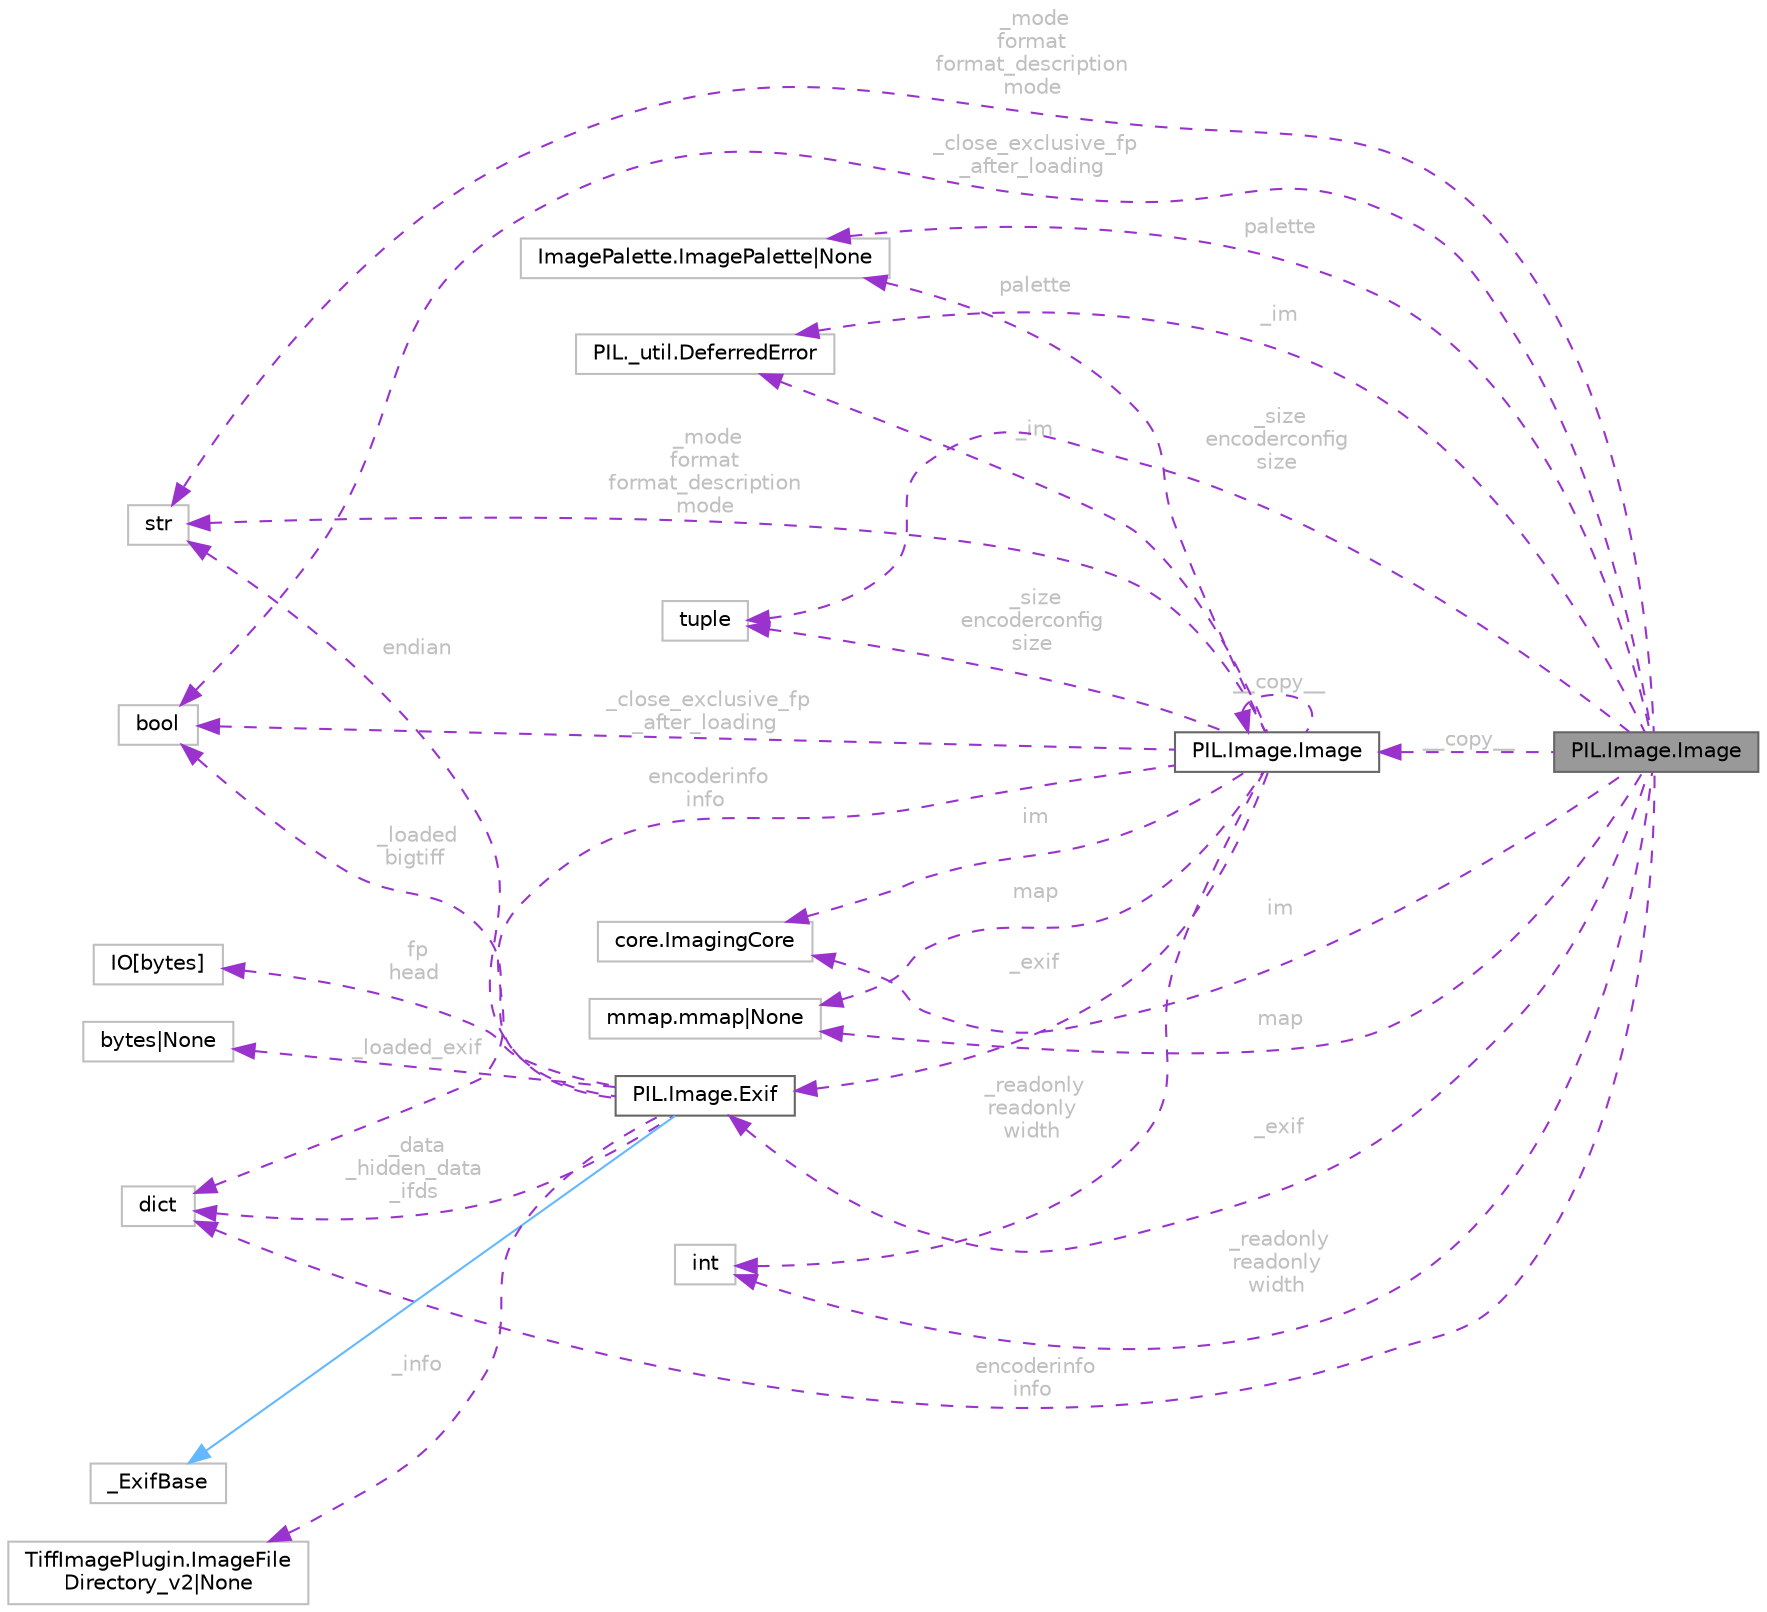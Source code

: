 digraph "PIL.Image.Image"
{
 // LATEX_PDF_SIZE
  bgcolor="transparent";
  edge [fontname=Helvetica,fontsize=10,labelfontname=Helvetica,labelfontsize=10];
  node [fontname=Helvetica,fontsize=10,shape=box,height=0.2,width=0.4];
  rankdir="LR";
  Node1 [id="Node000001",label="PIL.Image.Image",height=0.2,width=0.4,color="gray40", fillcolor="grey60", style="filled", fontcolor="black",tooltip=" "];
  Node2 -> Node1 [id="edge1_Node000001_Node000002",dir="back",color="darkorchid3",style="dashed",tooltip=" ",label=" _mode\nformat\nformat_description\nmode",fontcolor="grey" ];
  Node2 [id="Node000002",label="str",height=0.2,width=0.4,color="grey75", fillcolor="white", style="filled",tooltip=" "];
  Node3 -> Node1 [id="edge2_Node000001_Node000003",dir="back",color="darkorchid3",style="dashed",tooltip=" ",label=" _close_exclusive_fp\l_after_loading",fontcolor="grey" ];
  Node3 [id="Node000003",label="bool",height=0.2,width=0.4,color="grey75", fillcolor="white", style="filled",tooltip=" "];
  Node4 -> Node1 [id="edge3_Node000001_Node000004",dir="back",color="darkorchid3",style="dashed",tooltip=" ",label=" __copy__",fontcolor="grey" ];
  Node4 [id="Node000004",label="PIL.Image.Image",height=0.2,width=0.4,color="gray40", fillcolor="white", style="filled",URL="$db/d16/classPIL_1_1Image_1_1Image.html",tooltip=" "];
  Node2 -> Node4 [id="edge4_Node000004_Node000002",dir="back",color="darkorchid3",style="dashed",tooltip=" ",label=" _mode\nformat\nformat_description\nmode",fontcolor="grey" ];
  Node3 -> Node4 [id="edge5_Node000004_Node000003",dir="back",color="darkorchid3",style="dashed",tooltip=" ",label=" _close_exclusive_fp\l_after_loading",fontcolor="grey" ];
  Node4 -> Node4 [id="edge6_Node000004_Node000004",dir="back",color="darkorchid3",style="dashed",tooltip=" ",label=" __copy__",fontcolor="grey" ];
  Node5 -> Node4 [id="edge7_Node000004_Node000005",dir="back",color="darkorchid3",style="dashed",tooltip=" ",label=" _im",fontcolor="grey" ];
  Node5 [id="Node000005",label="PIL._util.DeferredError",height=0.2,width=0.4,color="grey75", fillcolor="white", style="filled",URL="$d6/d5c/classPIL_1_1__util_1_1DeferredError.html",tooltip=" "];
  Node6 -> Node4 [id="edge8_Node000004_Node000006",dir="back",color="darkorchid3",style="dashed",tooltip=" ",label=" _size\nencoderconfig\nsize",fontcolor="grey" ];
  Node6 [id="Node000006",label="tuple",height=0.2,width=0.4,color="grey75", fillcolor="white", style="filled",tooltip=" "];
  Node7 -> Node4 [id="edge9_Node000004_Node000007",dir="back",color="darkorchid3",style="dashed",tooltip=" ",label=" palette",fontcolor="grey" ];
  Node7 [id="Node000007",label="ImagePalette.ImagePalette\|None",height=0.2,width=0.4,color="grey75", fillcolor="white", style="filled",tooltip=" "];
  Node8 -> Node4 [id="edge10_Node000004_Node000008",dir="back",color="darkorchid3",style="dashed",tooltip=" ",label=" encoderinfo\ninfo",fontcolor="grey" ];
  Node8 [id="Node000008",label="dict",height=0.2,width=0.4,color="grey75", fillcolor="white", style="filled",tooltip=" "];
  Node9 -> Node4 [id="edge11_Node000004_Node000009",dir="back",color="darkorchid3",style="dashed",tooltip=" ",label=" _readonly\nreadonly\nwidth",fontcolor="grey" ];
  Node9 [id="Node000009",label="int",height=0.2,width=0.4,color="grey75", fillcolor="white", style="filled",tooltip=" "];
  Node10 -> Node4 [id="edge12_Node000004_Node000010",dir="back",color="darkorchid3",style="dashed",tooltip=" ",label=" _exif",fontcolor="grey" ];
  Node10 [id="Node000010",label="PIL.Image.Exif",height=0.2,width=0.4,color="gray40", fillcolor="white", style="filled",URL="$d5/d98/classPIL_1_1Image_1_1Exif.html",tooltip=" "];
  Node11 -> Node10 [id="edge13_Node000010_Node000011",dir="back",color="steelblue1",style="solid",tooltip=" "];
  Node11 [id="Node000011",label="_ExifBase",height=0.2,width=0.4,color="grey75", fillcolor="white", style="filled",URL="$d3/dc3/class__ExifBase.html",tooltip=" "];
  Node2 -> Node10 [id="edge14_Node000010_Node000002",dir="back",color="darkorchid3",style="dashed",tooltip=" ",label=" endian",fontcolor="grey" ];
  Node3 -> Node10 [id="edge15_Node000010_Node000003",dir="back",color="darkorchid3",style="dashed",tooltip=" ",label=" _loaded\nbigtiff",fontcolor="grey" ];
  Node8 -> Node10 [id="edge16_Node000010_Node000008",dir="back",color="darkorchid3",style="dashed",tooltip=" ",label=" _data\n_hidden_data\n_ifds",fontcolor="grey" ];
  Node12 -> Node10 [id="edge17_Node000010_Node000012",dir="back",color="darkorchid3",style="dashed",tooltip=" ",label=" _info",fontcolor="grey" ];
  Node12 [id="Node000012",label="TiffImagePlugin.ImageFile\lDirectory_v2\|None",height=0.2,width=0.4,color="grey75", fillcolor="white", style="filled",tooltip=" "];
  Node13 -> Node10 [id="edge18_Node000010_Node000013",dir="back",color="darkorchid3",style="dashed",tooltip=" ",label=" _loaded_exif",fontcolor="grey" ];
  Node13 [id="Node000013",label="bytes\|None",height=0.2,width=0.4,color="grey75", fillcolor="white", style="filled",tooltip=" "];
  Node14 -> Node10 [id="edge19_Node000010_Node000014",dir="back",color="darkorchid3",style="dashed",tooltip=" ",label=" fp\nhead",fontcolor="grey" ];
  Node14 [id="Node000014",label="IO[bytes]",height=0.2,width=0.4,color="grey75", fillcolor="white", style="filled",tooltip=" "];
  Node15 -> Node4 [id="edge20_Node000004_Node000015",dir="back",color="darkorchid3",style="dashed",tooltip=" ",label=" map",fontcolor="grey" ];
  Node15 [id="Node000015",label="mmap.mmap\|None",height=0.2,width=0.4,color="grey75", fillcolor="white", style="filled",tooltip=" "];
  Node16 -> Node4 [id="edge21_Node000004_Node000016",dir="back",color="darkorchid3",style="dashed",tooltip=" ",label=" im",fontcolor="grey" ];
  Node16 [id="Node000016",label="core.ImagingCore",height=0.2,width=0.4,color="grey75", fillcolor="white", style="filled",tooltip=" "];
  Node5 -> Node1 [id="edge22_Node000001_Node000005",dir="back",color="darkorchid3",style="dashed",tooltip=" ",label=" _im",fontcolor="grey" ];
  Node6 -> Node1 [id="edge23_Node000001_Node000006",dir="back",color="darkorchid3",style="dashed",tooltip=" ",label=" _size\nencoderconfig\nsize",fontcolor="grey" ];
  Node7 -> Node1 [id="edge24_Node000001_Node000007",dir="back",color="darkorchid3",style="dashed",tooltip=" ",label=" palette",fontcolor="grey" ];
  Node8 -> Node1 [id="edge25_Node000001_Node000008",dir="back",color="darkorchid3",style="dashed",tooltip=" ",label=" encoderinfo\ninfo",fontcolor="grey" ];
  Node9 -> Node1 [id="edge26_Node000001_Node000009",dir="back",color="darkorchid3",style="dashed",tooltip=" ",label=" _readonly\nreadonly\nwidth",fontcolor="grey" ];
  Node10 -> Node1 [id="edge27_Node000001_Node000010",dir="back",color="darkorchid3",style="dashed",tooltip=" ",label=" _exif",fontcolor="grey" ];
  Node15 -> Node1 [id="edge28_Node000001_Node000015",dir="back",color="darkorchid3",style="dashed",tooltip=" ",label=" map",fontcolor="grey" ];
  Node16 -> Node1 [id="edge29_Node000001_Node000016",dir="back",color="darkorchid3",style="dashed",tooltip=" ",label=" im",fontcolor="grey" ];
}
